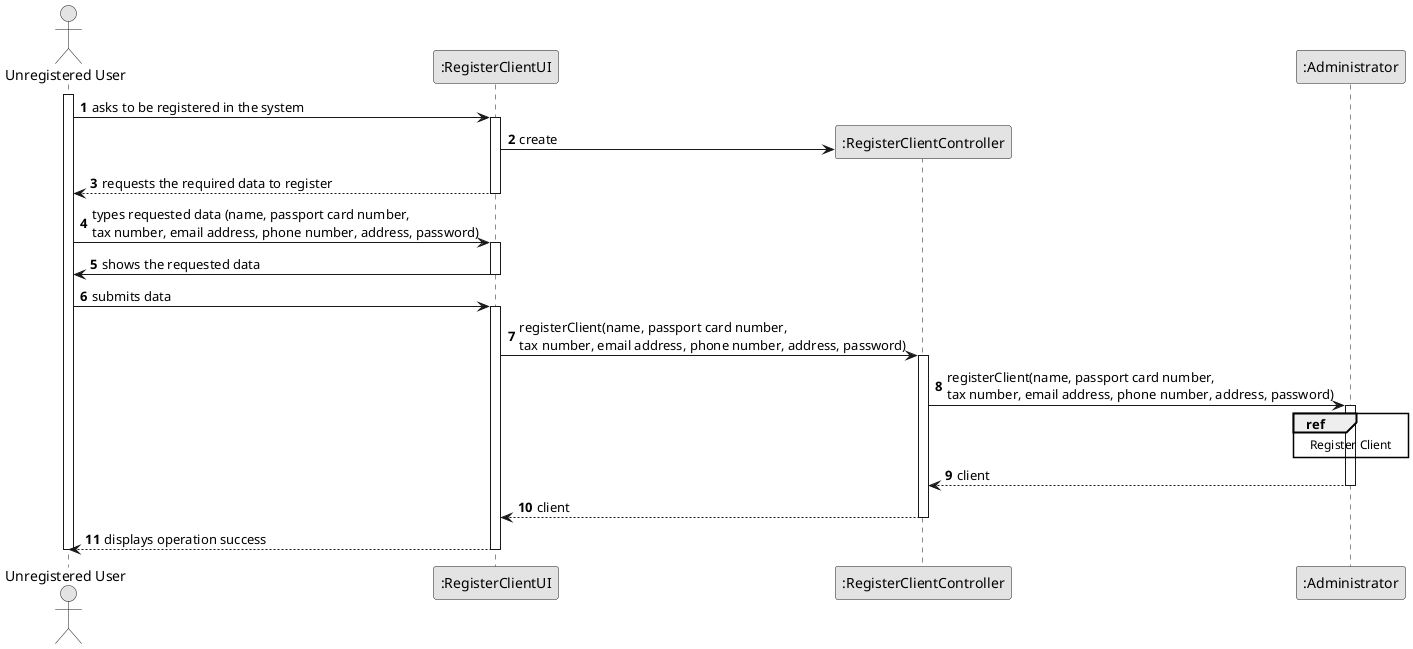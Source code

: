 @startuml
skinparam monochrome true
skinparam packageStyle rectangle
skinparam shadowing false

autonumber

'hide footbox
actor "Unregistered User" as U_User
participant ":RegisterClientUI" as UI
participant ":RegisterClientController" as CTRL
participant ":Administrator" as ADM



activate U_User

        U_User -> UI : asks to be registered in the system
        activate UI

            UI -> CTRL** : create
            UI --> U_User : requests the required data to register
        deactivate UI

        U_User -> UI : types requested data (name, passport card number, \ntax number, email address, phone number, address, password)
        activate UI

            UI -> U_User : shows the requested data
        deactivate UI

        U_User -> UI : submits data
        activate UI

            UI -> CTRL : registerClient(name, passport card number, \ntax number, email address, phone number, address, password)
            activate CTRL

                CTRL -> ADM : registerClient(name, passport card number, \ntax number, email address, phone number, address, password)
                activate ADM

                    ref over ADM
                        Register Client
                    end ref

                    ADM --> CTRL : client
                deactivate ADM

                CTRL --> UI : client

            deactivate CTRL

            UI --> U_User : displays operation success
        deactivate UI

deactivate U_User

@enduml